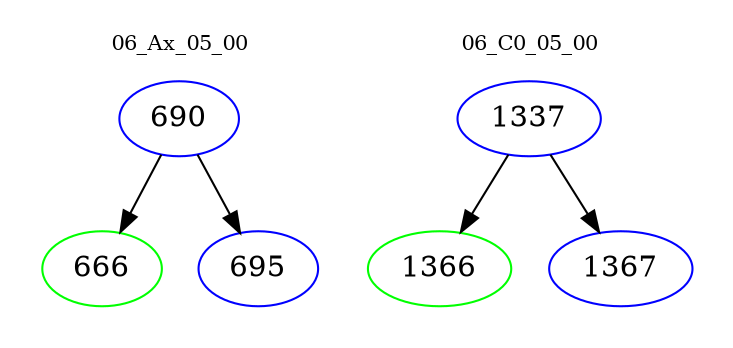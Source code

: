 digraph{
subgraph cluster_0 {
color = white
label = "06_Ax_05_00";
fontsize=10;
T0_690 [label="690", color="blue"]
T0_690 -> T0_666 [color="black"]
T0_666 [label="666", color="green"]
T0_690 -> T0_695 [color="black"]
T0_695 [label="695", color="blue"]
}
subgraph cluster_1 {
color = white
label = "06_C0_05_00";
fontsize=10;
T1_1337 [label="1337", color="blue"]
T1_1337 -> T1_1366 [color="black"]
T1_1366 [label="1366", color="green"]
T1_1337 -> T1_1367 [color="black"]
T1_1367 [label="1367", color="blue"]
}
}
